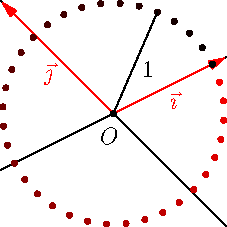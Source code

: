 import geometry;
size(4cm,0);
coordsys R=cartesiansystem((1,2), i=(1,0.5), j=(-1,1));
show(R);

for (int i=0; i < 360; i += 10) {
  pen p=(i/360)*red;
  dot(point(R, R.polar(1,radians(i))), p);
}

point A=point(R, R.polar(1,radians(40)));
draw((string)abs(A), R.O--A);

